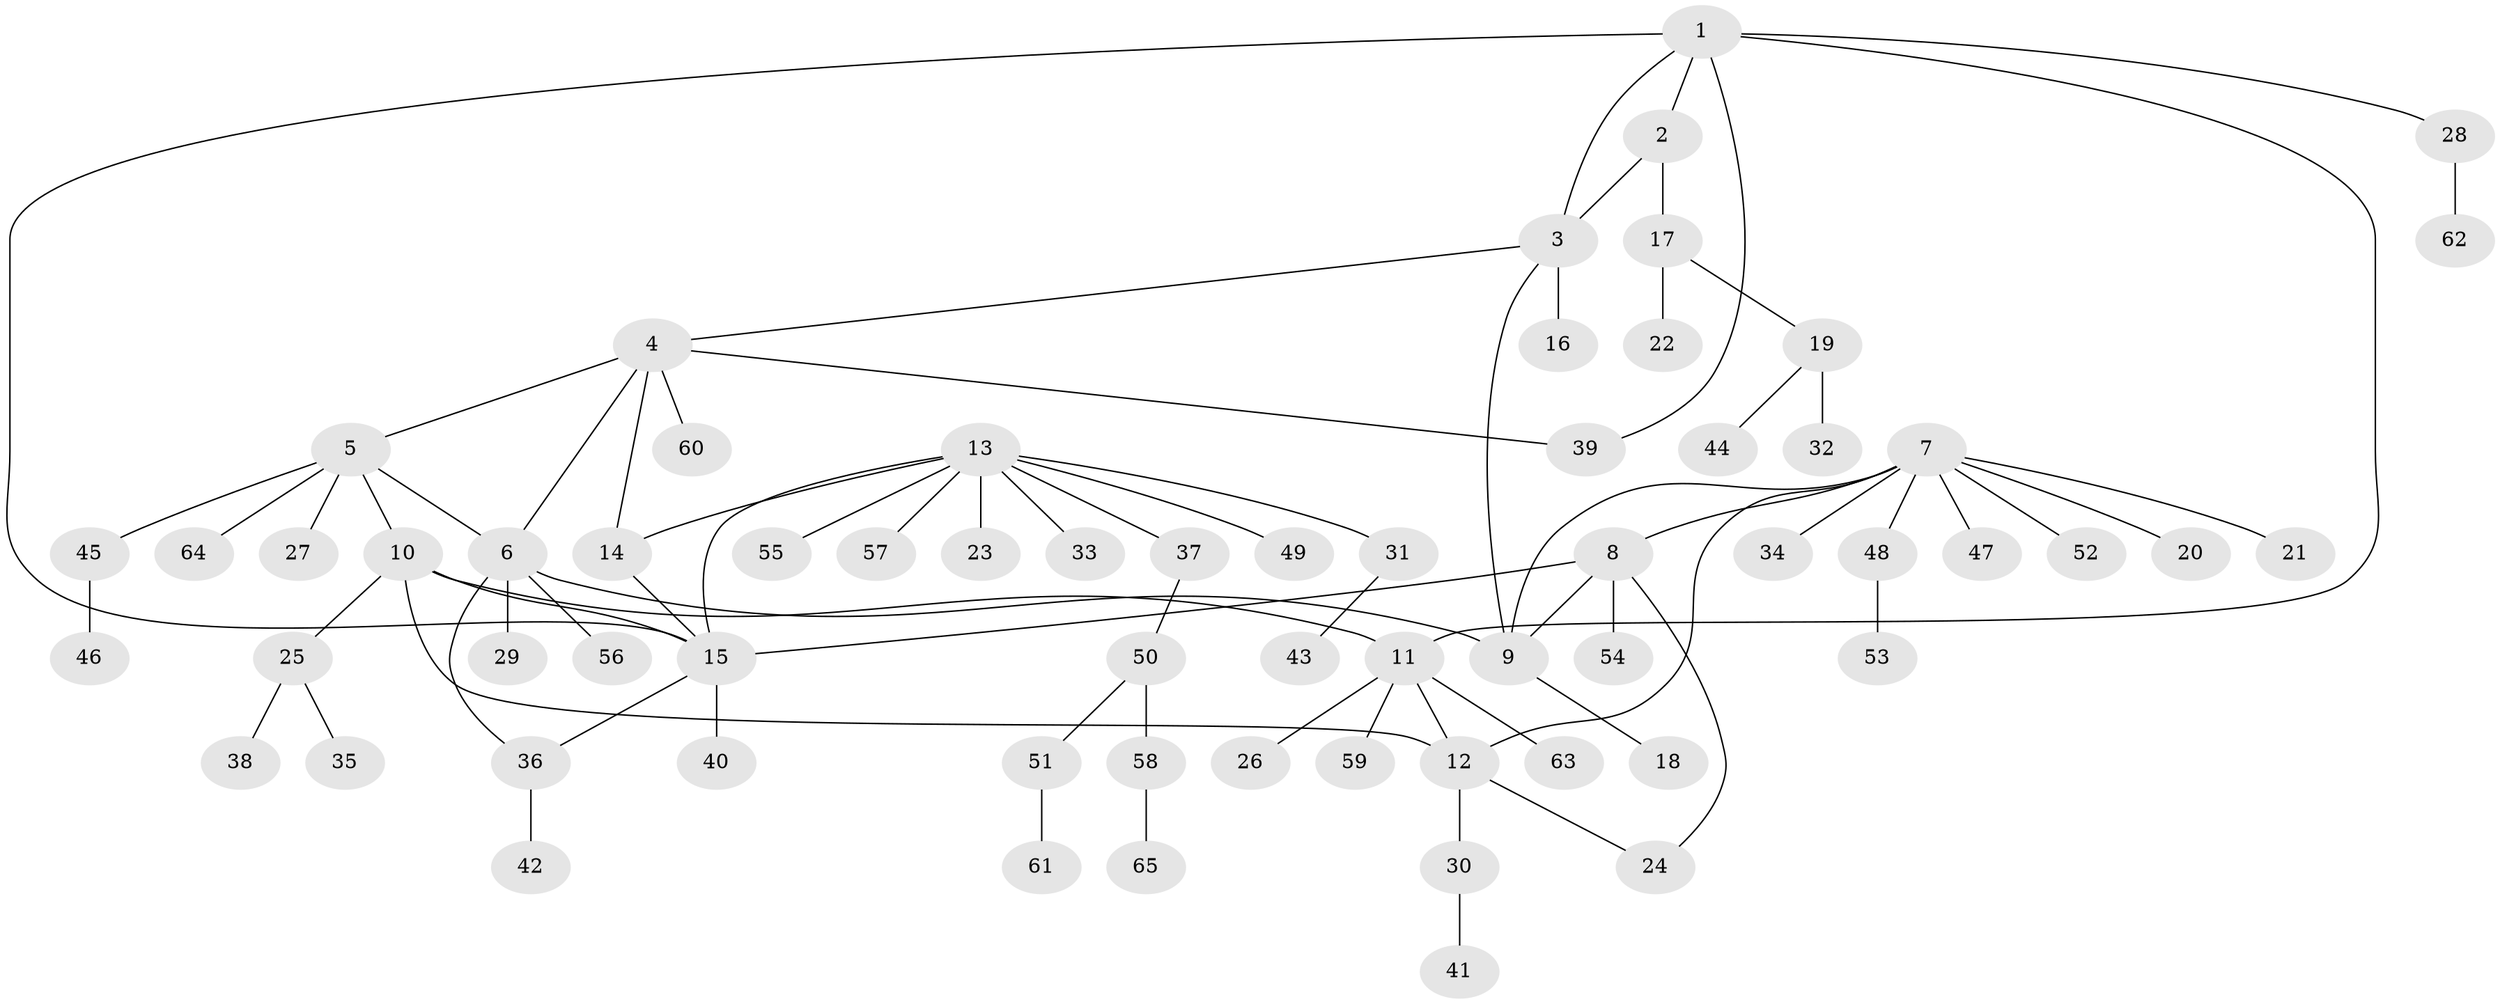 // Generated by graph-tools (version 1.1) at 2025/16/03/09/25 04:16:09]
// undirected, 65 vertices, 78 edges
graph export_dot {
graph [start="1"]
  node [color=gray90,style=filled];
  1;
  2;
  3;
  4;
  5;
  6;
  7;
  8;
  9;
  10;
  11;
  12;
  13;
  14;
  15;
  16;
  17;
  18;
  19;
  20;
  21;
  22;
  23;
  24;
  25;
  26;
  27;
  28;
  29;
  30;
  31;
  32;
  33;
  34;
  35;
  36;
  37;
  38;
  39;
  40;
  41;
  42;
  43;
  44;
  45;
  46;
  47;
  48;
  49;
  50;
  51;
  52;
  53;
  54;
  55;
  56;
  57;
  58;
  59;
  60;
  61;
  62;
  63;
  64;
  65;
  1 -- 2;
  1 -- 3;
  1 -- 11;
  1 -- 15;
  1 -- 28;
  1 -- 39;
  2 -- 3;
  2 -- 17;
  3 -- 4;
  3 -- 9;
  3 -- 16;
  4 -- 5;
  4 -- 6;
  4 -- 14;
  4 -- 39;
  4 -- 60;
  5 -- 6;
  5 -- 10;
  5 -- 27;
  5 -- 45;
  5 -- 64;
  6 -- 9;
  6 -- 29;
  6 -- 36;
  6 -- 56;
  7 -- 8;
  7 -- 9;
  7 -- 12;
  7 -- 20;
  7 -- 21;
  7 -- 34;
  7 -- 47;
  7 -- 48;
  7 -- 52;
  8 -- 9;
  8 -- 15;
  8 -- 24;
  8 -- 54;
  9 -- 18;
  10 -- 11;
  10 -- 12;
  10 -- 15;
  10 -- 25;
  11 -- 12;
  11 -- 26;
  11 -- 59;
  11 -- 63;
  12 -- 24;
  12 -- 30;
  13 -- 14;
  13 -- 15;
  13 -- 23;
  13 -- 31;
  13 -- 33;
  13 -- 37;
  13 -- 49;
  13 -- 55;
  13 -- 57;
  14 -- 15;
  15 -- 36;
  15 -- 40;
  17 -- 19;
  17 -- 22;
  19 -- 32;
  19 -- 44;
  25 -- 35;
  25 -- 38;
  28 -- 62;
  30 -- 41;
  31 -- 43;
  36 -- 42;
  37 -- 50;
  45 -- 46;
  48 -- 53;
  50 -- 51;
  50 -- 58;
  51 -- 61;
  58 -- 65;
}
